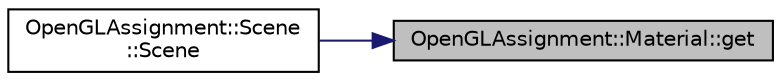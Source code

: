 digraph "OpenGLAssignment::Material::get"
{
 // LATEX_PDF_SIZE
  edge [fontname="Helvetica",fontsize="10",labelfontname="Helvetica",labelfontsize="10"];
  node [fontname="Helvetica",fontsize="10",shape=record];
  rankdir="RL";
  Node1 [label="OpenGLAssignment::Material::get",height=0.2,width=0.4,color="black", fillcolor="grey75", style="filled", fontcolor="black",tooltip="Gets a Material from the factory. Creates one if the desired does not exist."];
  Node1 -> Node2 [dir="back",color="midnightblue",fontsize="10",style="solid",fontname="Helvetica"];
  Node2 [label="OpenGLAssignment::Scene\l::Scene",height=0.2,width=0.4,color="black", fillcolor="white", style="filled",URL="$class_open_g_l_assignment_1_1_scene.html#a85a4d0ecd277cf3ac19e3aac94913304",tooltip="Creates an instance."];
}

